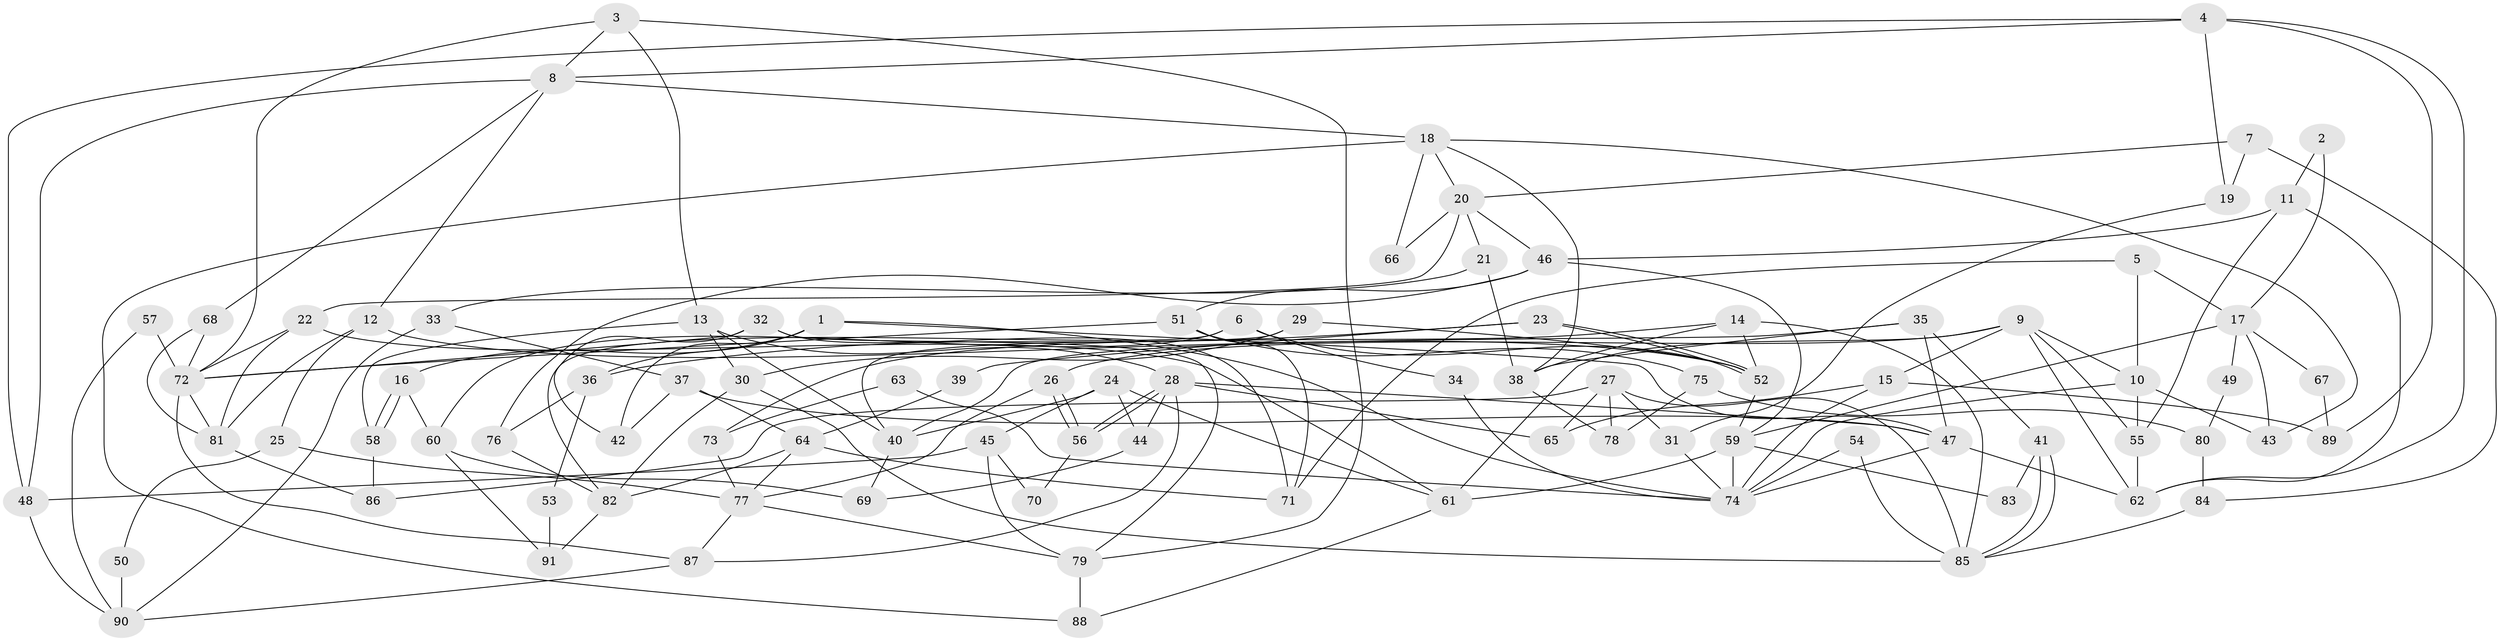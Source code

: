 // Generated by graph-tools (version 1.1) at 2025/49/03/09/25 04:49:44]
// undirected, 91 vertices, 182 edges
graph export_dot {
graph [start="1"]
  node [color=gray90,style=filled];
  1;
  2;
  3;
  4;
  5;
  6;
  7;
  8;
  9;
  10;
  11;
  12;
  13;
  14;
  15;
  16;
  17;
  18;
  19;
  20;
  21;
  22;
  23;
  24;
  25;
  26;
  27;
  28;
  29;
  30;
  31;
  32;
  33;
  34;
  35;
  36;
  37;
  38;
  39;
  40;
  41;
  42;
  43;
  44;
  45;
  46;
  47;
  48;
  49;
  50;
  51;
  52;
  53;
  54;
  55;
  56;
  57;
  58;
  59;
  60;
  61;
  62;
  63;
  64;
  65;
  66;
  67;
  68;
  69;
  70;
  71;
  72;
  73;
  74;
  75;
  76;
  77;
  78;
  79;
  80;
  81;
  82;
  83;
  84;
  85;
  86;
  87;
  88;
  89;
  90;
  91;
  1 -- 74;
  1 -- 47;
  1 -- 16;
  1 -- 36;
  1 -- 42;
  2 -- 11;
  2 -- 17;
  3 -- 8;
  3 -- 79;
  3 -- 13;
  3 -- 72;
  4 -- 48;
  4 -- 62;
  4 -- 8;
  4 -- 19;
  4 -- 89;
  5 -- 10;
  5 -- 17;
  5 -- 71;
  6 -- 52;
  6 -- 60;
  6 -- 34;
  6 -- 82;
  7 -- 20;
  7 -- 19;
  7 -- 84;
  8 -- 12;
  8 -- 18;
  8 -- 48;
  8 -- 68;
  9 -- 62;
  9 -- 10;
  9 -- 15;
  9 -- 26;
  9 -- 55;
  9 -- 61;
  10 -- 55;
  10 -- 74;
  10 -- 43;
  11 -- 55;
  11 -- 46;
  11 -- 62;
  12 -- 81;
  12 -- 52;
  12 -- 25;
  13 -- 30;
  13 -- 28;
  13 -- 40;
  13 -- 58;
  14 -- 38;
  14 -- 52;
  14 -- 73;
  14 -- 85;
  15 -- 65;
  15 -- 74;
  15 -- 89;
  16 -- 58;
  16 -- 58;
  16 -- 60;
  17 -- 43;
  17 -- 59;
  17 -- 49;
  17 -- 67;
  18 -- 88;
  18 -- 20;
  18 -- 38;
  18 -- 43;
  18 -- 66;
  19 -- 31;
  20 -- 22;
  20 -- 21;
  20 -- 46;
  20 -- 66;
  21 -- 38;
  21 -- 33;
  22 -- 72;
  22 -- 61;
  22 -- 81;
  23 -- 52;
  23 -- 52;
  23 -- 36;
  23 -- 39;
  24 -- 40;
  24 -- 61;
  24 -- 44;
  24 -- 45;
  25 -- 77;
  25 -- 50;
  26 -- 56;
  26 -- 56;
  26 -- 77;
  27 -- 86;
  27 -- 85;
  27 -- 31;
  27 -- 65;
  27 -- 78;
  28 -- 56;
  28 -- 56;
  28 -- 44;
  28 -- 47;
  28 -- 65;
  28 -- 87;
  29 -- 52;
  29 -- 30;
  29 -- 40;
  30 -- 82;
  30 -- 85;
  31 -- 74;
  32 -- 79;
  32 -- 72;
  32 -- 42;
  32 -- 71;
  33 -- 37;
  33 -- 90;
  34 -- 74;
  35 -- 47;
  35 -- 40;
  35 -- 38;
  35 -- 41;
  36 -- 76;
  36 -- 53;
  37 -- 42;
  37 -- 64;
  37 -- 47;
  38 -- 78;
  39 -- 64;
  40 -- 69;
  41 -- 85;
  41 -- 85;
  41 -- 83;
  44 -- 69;
  45 -- 48;
  45 -- 70;
  45 -- 79;
  46 -- 51;
  46 -- 59;
  46 -- 76;
  47 -- 62;
  47 -- 74;
  48 -- 90;
  49 -- 80;
  50 -- 90;
  51 -- 72;
  51 -- 71;
  51 -- 75;
  52 -- 59;
  53 -- 91;
  54 -- 85;
  54 -- 74;
  55 -- 62;
  56 -- 70;
  57 -- 90;
  57 -- 72;
  58 -- 86;
  59 -- 74;
  59 -- 61;
  59 -- 83;
  60 -- 69;
  60 -- 91;
  61 -- 88;
  63 -- 73;
  63 -- 74;
  64 -- 71;
  64 -- 77;
  64 -- 82;
  67 -- 89;
  68 -- 72;
  68 -- 81;
  72 -- 81;
  72 -- 87;
  73 -- 77;
  75 -- 78;
  75 -- 80;
  76 -- 82;
  77 -- 87;
  77 -- 79;
  79 -- 88;
  80 -- 84;
  81 -- 86;
  82 -- 91;
  84 -- 85;
  87 -- 90;
}
